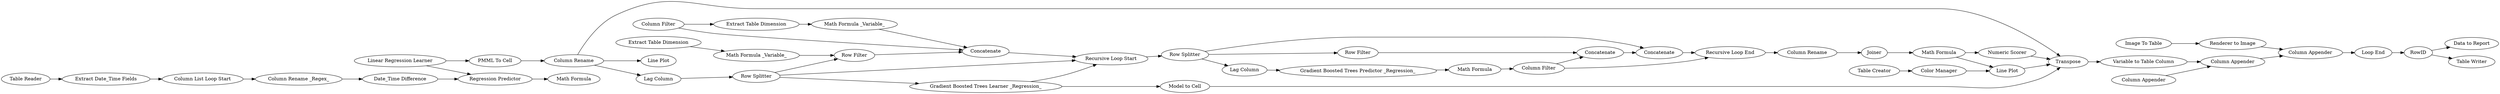 digraph {
	"-4264349739795383389_49" [label="Column Rename"]
	"-4264349739795383389_67" [label="Math Formula"]
	"-5686580824201696182_57" [label="Column Appender"]
	"-4264349739795383389_40" [label="Row Filter"]
	"7291213448243854960_45" [label="Extract Table Dimension"]
	"-4264349739795383389_39" [label="Math Formula"]
	"-8842512634016477777_61" [label="Data to Report"]
	"-5686580824201696182_55" [label="Image To Table"]
	"-4264349739795383389_41" [label=Concatenate]
	"1150786298031679997_65" [label="Regression Predictor"]
	"-5686580824201696182_62" [label="Renderer to Image"]
	"-8842512634016477777_15" [label="Gradient Boosted Trees Learner _Regression_"]
	"-8842512634016477777_67" [label="Table Creator"]
	"-4264349739795383389_48" [label=Joiner]
	"7291213448243854960_46" [label="Math Formula _Variable_"]
	"-4264349739795383389_35" [label="Recursive Loop Start"]
	"-4264349739795383389_43" [label="Column Filter"]
	"1150786298031679997_66" [label="Math Formula"]
	"-5686580824201696182_71" [label="Column Appender"]
	"-8842512634016477777_14" [label="Row Splitter"]
	"-8842512634016477777_76" [label="Extract Date_Time Fields"]
	"-5686580824201696182_53" [label="Variable to Table Column"]
	"-8842512634016477777_78" [label="Loop End"]
	"-8842512634016477777_75" [label="Table Reader"]
	"1150786298031679997_63" [label="Linear Regression Learner"]
	"-8842512634016477777_73" [label="Line Plot"]
	"7291213448243854960_31" [label=Concatenate]
	"-8842512634016477777_11" [label="Column List Loop Start"]
	"-8842512634016477777_13" [label="Lag Column"]
	"7291213448243854960_27" [label="Math Formula _Variable_"]
	"1150786298031679997_69" [label="PMML To Cell"]
	"-4264349739795383389_44" [label="Recursive Loop End"]
	"-5686580824201696182_19" [label=Transpose]
	"-4264349739795383389_42" [label=Concatenate]
	"-8842512634016477777_23" [label="Column Rename _Regex_"]
	"-5686580824201696182_56" [label="Column Appender"]
	"-8842512634016477777_24" [label="Numeric Scorer"]
	"-8842512634016477777_68" [label="Color Manager"]
	"-4264349739795383389_37" [label="Lag Column"]
	"-4264349739795383389_36" [label="Row Splitter"]
	"-8842512634016477777_77" [label="Table Writer"]
	"1150786298031679997_70" [label="Column Rename"]
	"-8842512634016477777_47" [label="Line Plot"]
	"-8842512634016477777_64" [label="Date_Time Difference"]
	"7291213448243854960_26" [label="Extract Table Dimension"]
	"-8842512634016477777_52" [label="Model to Cell"]
	"7291213448243854960_25" [label="Row Filter"]
	"7291213448243854960_30" [label="Column Filter"]
	"-8842512634016477777_60" [label=RowID]
	"-4264349739795383389_38" [label="Gradient Boosted Trees Predictor _Regression_"]
	"1150786298031679997_65" -> "1150786298031679997_66"
	"-4264349739795383389_36" -> "-4264349739795383389_37"
	"1150786298031679997_63" -> "1150786298031679997_65"
	"-8842512634016477777_14" -> "-8842512634016477777_15"
	"-8842512634016477777_47" -> "-5686580824201696182_19"
	"-8842512634016477777_68" -> "-8842512634016477777_47"
	"7291213448243854960_25" -> "7291213448243854960_31"
	"-8842512634016477777_15" -> "-4264349739795383389_35"
	"-5686580824201696182_55" -> "-5686580824201696182_62"
	"-8842512634016477777_23" -> "-8842512634016477777_64"
	"-4264349739795383389_36" -> "-4264349739795383389_42"
	"-8842512634016477777_13" -> "-8842512634016477777_14"
	"-8842512634016477777_78" -> "-8842512634016477777_60"
	"1150786298031679997_70" -> "-8842512634016477777_73"
	"1150786298031679997_70" -> "-8842512634016477777_13"
	"-4264349739795383389_67" -> "-8842512634016477777_47"
	"-4264349739795383389_49" -> "-4264349739795383389_48"
	"1150786298031679997_69" -> "1150786298031679997_70"
	"-8842512634016477777_60" -> "-8842512634016477777_77"
	"-4264349739795383389_67" -> "-8842512634016477777_24"
	"7291213448243854960_46" -> "7291213448243854960_31"
	"7291213448243854960_26" -> "7291213448243854960_27"
	"-4264349739795383389_36" -> "-4264349739795383389_40"
	"-4264349739795383389_41" -> "-4264349739795383389_42"
	"-8842512634016477777_11" -> "-8842512634016477777_23"
	"7291213448243854960_45" -> "7291213448243854960_46"
	"-4264349739795383389_39" -> "-4264349739795383389_43"
	"-8842512634016477777_76" -> "-8842512634016477777_11"
	"-4264349739795383389_35" -> "-4264349739795383389_36"
	"1150786298031679997_70" -> "-5686580824201696182_19"
	"-4264349739795383389_38" -> "-4264349739795383389_39"
	"-4264349739795383389_48" -> "-4264349739795383389_67"
	"7291213448243854960_30" -> "7291213448243854960_31"
	"-4264349739795383389_44" -> "-4264349739795383389_49"
	"-5686580824201696182_71" -> "-5686580824201696182_56"
	"1150786298031679997_63" -> "1150786298031679997_69"
	"-4264349739795383389_43" -> "-4264349739795383389_41"
	"-4264349739795383389_40" -> "-4264349739795383389_41"
	"-8842512634016477777_64" -> "1150786298031679997_65"
	"-5686580824201696182_62" -> "-5686580824201696182_57"
	"-8842512634016477777_52" -> "-5686580824201696182_19"
	"-4264349739795383389_43" -> "-4264349739795383389_44"
	"-8842512634016477777_75" -> "-8842512634016477777_76"
	"-8842512634016477777_24" -> "-5686580824201696182_19"
	"-4264349739795383389_37" -> "-4264349739795383389_38"
	"-8842512634016477777_14" -> "-4264349739795383389_35"
	"-8842512634016477777_67" -> "-8842512634016477777_68"
	"-4264349739795383389_42" -> "-4264349739795383389_44"
	"-5686580824201696182_53" -> "-5686580824201696182_56"
	"7291213448243854960_27" -> "7291213448243854960_25"
	"-5686580824201696182_19" -> "-5686580824201696182_53"
	"7291213448243854960_31" -> "-4264349739795383389_35"
	"-8842512634016477777_14" -> "7291213448243854960_25"
	"-5686580824201696182_57" -> "-8842512634016477777_78"
	"-8842512634016477777_60" -> "-8842512634016477777_61"
	"7291213448243854960_30" -> "7291213448243854960_45"
	"-8842512634016477777_15" -> "-8842512634016477777_52"
	"-5686580824201696182_56" -> "-5686580824201696182_57"
	rankdir=LR
}
